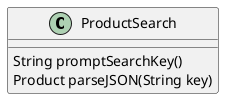 @startuml
class ProductSearch
{
    String promptSearchKey()
    Product parseJSON(String key)
}

@enduml